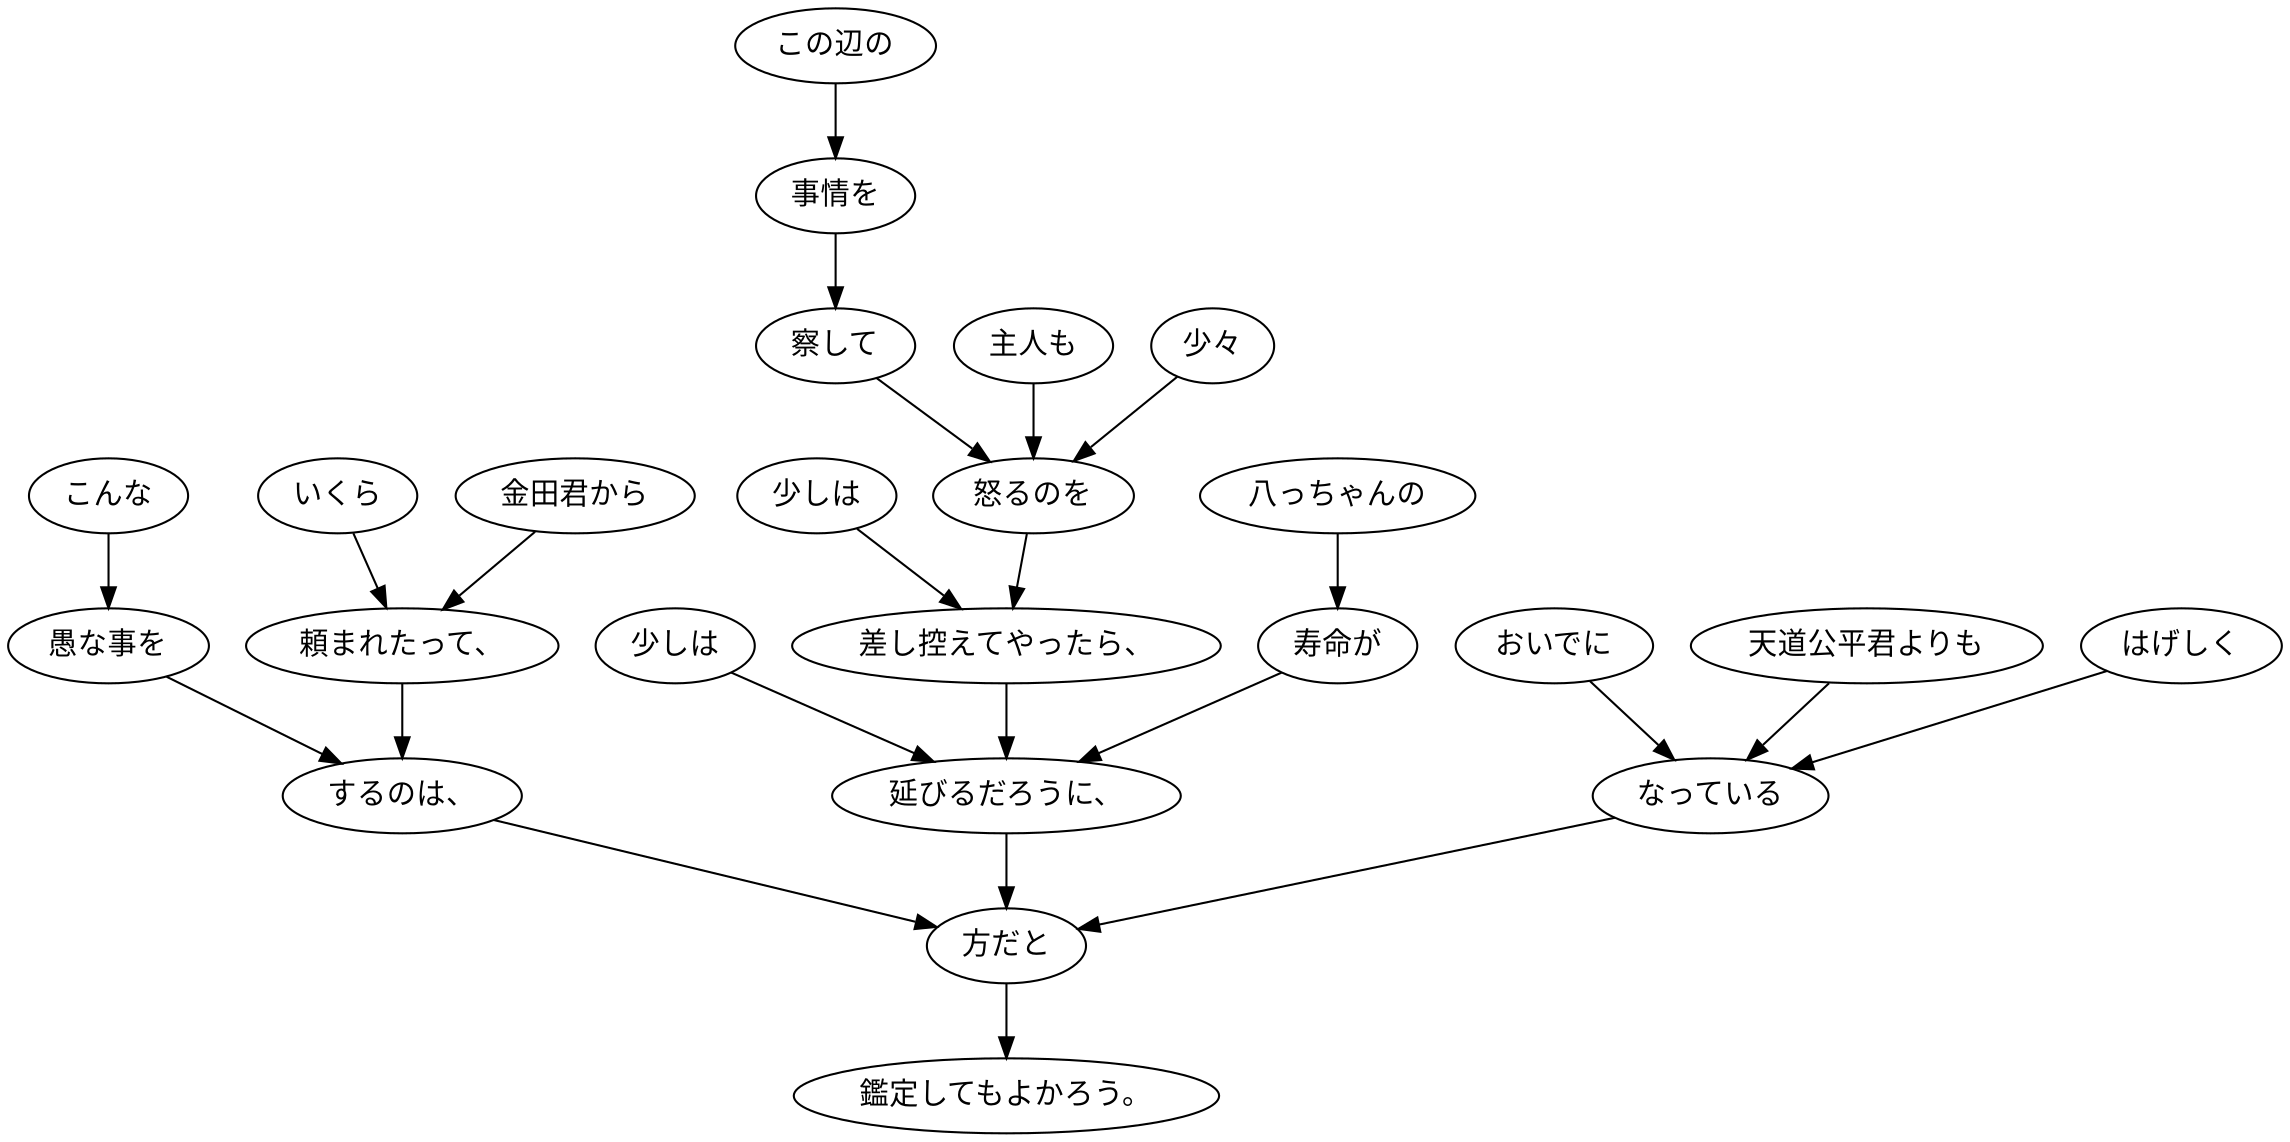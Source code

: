 digraph graph6513 {
	node0 [label="少しは"];
	node1 [label="この辺の"];
	node2 [label="事情を"];
	node3 [label="察して"];
	node4 [label="主人も"];
	node5 [label="少々"];
	node6 [label="怒るのを"];
	node7 [label="差し控えてやったら、"];
	node8 [label="八っちゃんの"];
	node9 [label="寿命が"];
	node10 [label="少しは"];
	node11 [label="延びるだろうに、"];
	node12 [label="いくら"];
	node13 [label="金田君から"];
	node14 [label="頼まれたって、"];
	node15 [label="こんな"];
	node16 [label="愚な事を"];
	node17 [label="するのは、"];
	node18 [label="天道公平君よりも"];
	node19 [label="はげしく"];
	node20 [label="おいでに"];
	node21 [label="なっている"];
	node22 [label="方だと"];
	node23 [label="鑑定してもよかろう。"];
	node0 -> node7;
	node1 -> node2;
	node2 -> node3;
	node3 -> node6;
	node4 -> node6;
	node5 -> node6;
	node6 -> node7;
	node7 -> node11;
	node8 -> node9;
	node9 -> node11;
	node10 -> node11;
	node11 -> node22;
	node12 -> node14;
	node13 -> node14;
	node14 -> node17;
	node15 -> node16;
	node16 -> node17;
	node17 -> node22;
	node18 -> node21;
	node19 -> node21;
	node20 -> node21;
	node21 -> node22;
	node22 -> node23;
}

